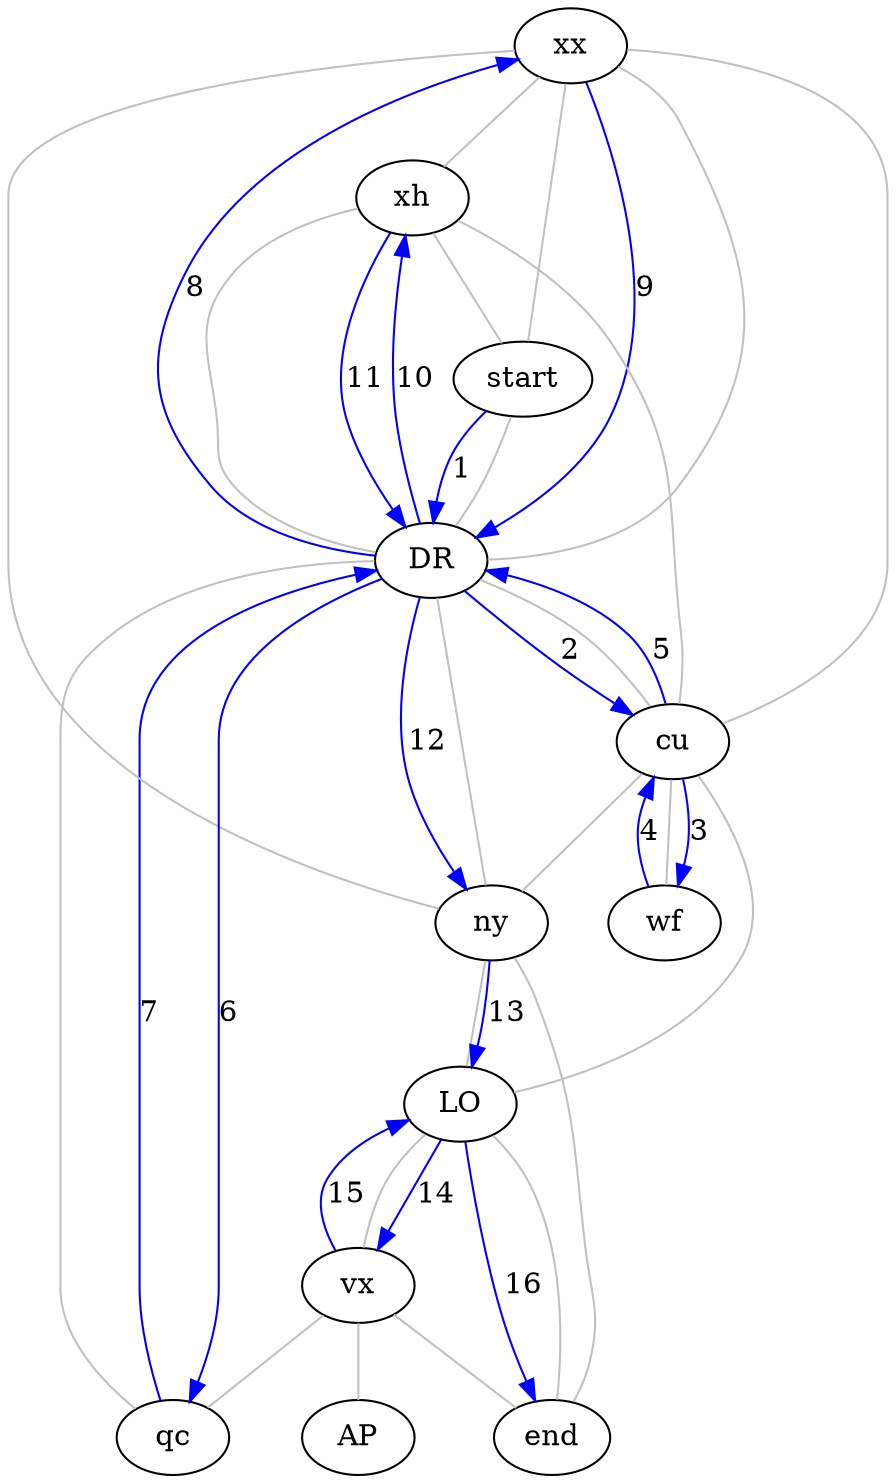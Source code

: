 digraph {
	xx -> xh [color=gray dir=none]
	vx -> qc [color=gray dir=none]
	cu -> wf [color=gray dir=none]
	ny -> LO [color=gray dir=none]
	cu -> DR [color=gray dir=none]
	start -> xx [color=gray dir=none]
	LO -> vx [color=gray dir=none]
	cu -> LO [color=gray dir=none]
	xx -> cu [color=gray dir=none]
	cu -> ny [color=gray dir=none]
	xh -> start [color=gray dir=none]
	qc -> DR [color=gray dir=none]
	vx -> AP [color=gray dir=none]
	end -> LO [color=gray dir=none]
	ny -> DR [color=gray dir=none]
	vx -> end [color=gray dir=none]
	DR -> xx [color=gray dir=none]
	start -> DR [color=gray dir=none]
	end -> ny [color=gray dir=none]
	ny -> xx [color=gray dir=none]
	xh -> DR [color=gray dir=none]
	cu -> xh [color=gray dir=none]
	start -> DR [label=1 color=blue]
	DR -> cu [label=2 color=blue]
	cu -> wf [label=3 color=blue]
	wf -> cu [label=4 color=blue]
	cu -> DR [label=5 color=blue]
	DR -> qc [label=6 color=blue]
	qc -> DR [label=7 color=blue]
	DR -> xx [label=8 color=blue]
	xx -> DR [label=9 color=blue]
	DR -> xh [label=10 color=blue]
	xh -> DR [label=11 color=blue]
	DR -> ny [label=12 color=blue]
	ny -> LO [label=13 color=blue]
	LO -> vx [label=14 color=blue]
	vx -> LO [label=15 color=blue]
	LO -> end [label=16 color=blue]
}

